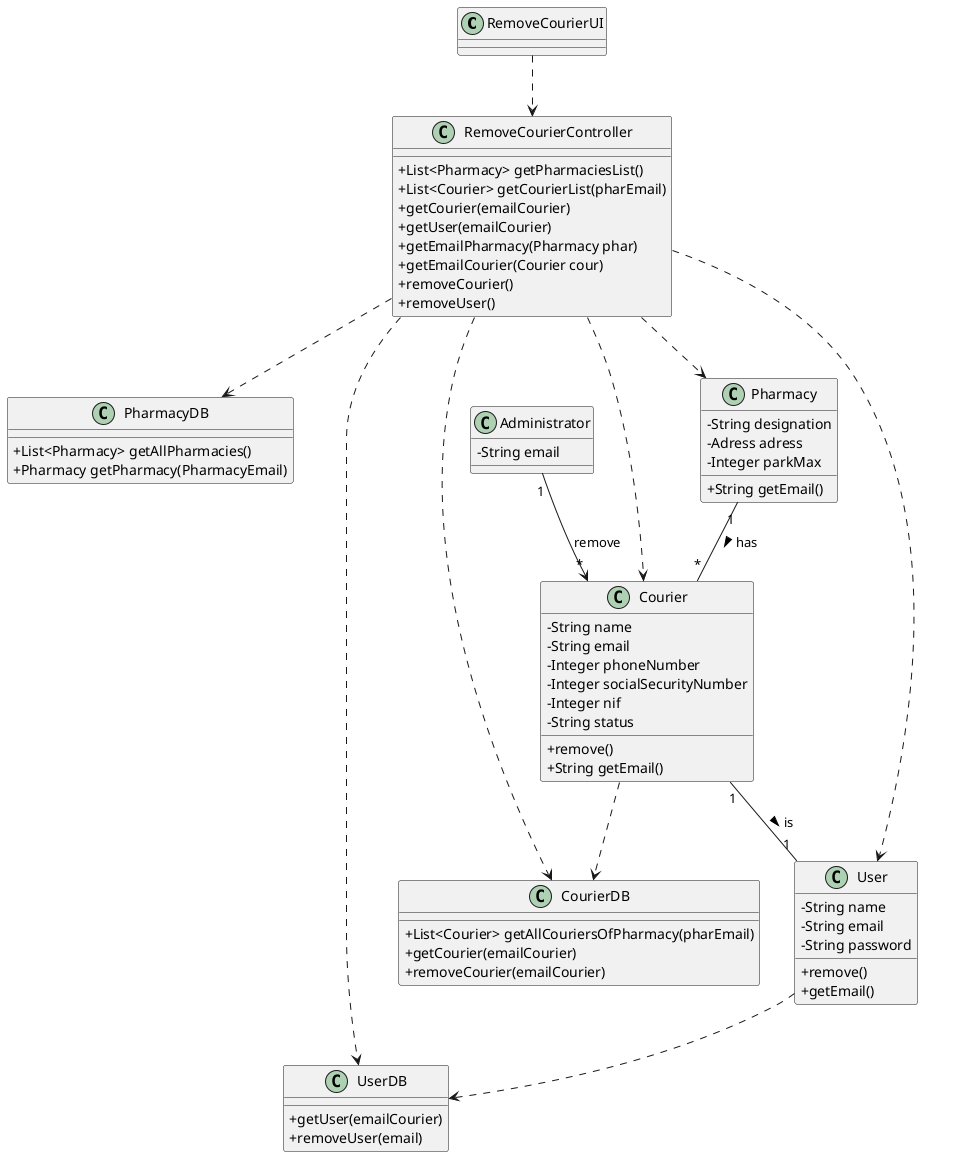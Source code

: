 @startuml
skinparam classAttributeIconSize 0

class RemoveCourierUI {

}

class RemoveCourierController {
  +List<Pharmacy> getPharmaciesList()
  +List<Courier> getCourierList(pharEmail)
  +getCourier(emailCourier)
  +getUser(emailCourier)
  +getEmailPharmacy(Pharmacy phar)
  +getEmailCourier(Courier cour)
  +removeCourier()
  +removeUser()
}

class PharmacyDB {
  +List<Pharmacy> getAllPharmacies()
  +Pharmacy getPharmacy(PharmacyEmail)
}

class CourierDB {
  +List<Courier> getAllCouriersOfPharmacy(pharEmail)
  +getCourier(emailCourier)
  +removeCourier(emailCourier)
}

class UserDB{
    +getUser(emailCourier)
    +removeUser(email)
}

class User{
    -String name
    -String email
    -String password
    +remove()
    +getEmail()
}

class Courier {
  -String name
  -String email
  -Integer phoneNumber
  -Integer socialSecurityNumber
  -Integer nif
  -String status
  +remove()
  +String getEmail()
}

class Pharmacy {
  -String designation
  -Adress adress
  -Integer parkMax
  +String getEmail()
}

class Administrator {
  -String email
}

RemoveCourierUI ..> RemoveCourierController
RemoveCourierController ..> PharmacyDB
RemoveCourierController ..> Courier
RemoveCourierController ..> Pharmacy
RemoveCourierController ..> CourierDB
RemoveCourierController ..> UserDB
RemoveCourierController ..> User
Courier ..> CourierDB
User ..> UserDB

Administrator "1" --> "*" Courier : remove

Pharmacy "1" -- "*" Courier : has >

Courier "1" -- "1" User :is >

@enduml
